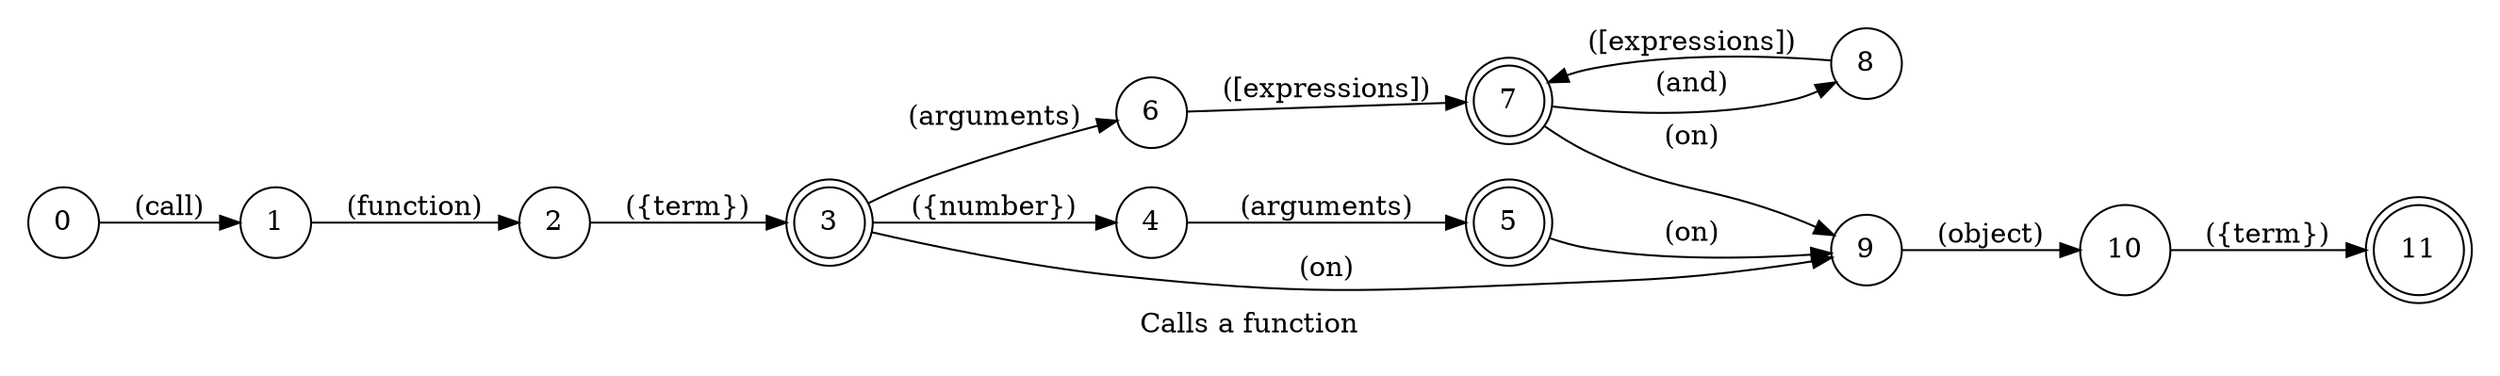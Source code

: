 digraph function_call {
    id="function_call";
    label="Calls a function";
    lang="en-US";
    langName="English";
    pad="0.2";
    rankdir=LR;
    priority="2";
    node[shape=doublecircle]; 3 5 7 11;
    node[shape=circle];

    0 -> 1 [label="(call)"];
    1 -> 2 [label="(function)"];
    2 -> 3 [label="({term})", store=functionName];
    3 -> 4 [label="({number})", store=argsNumber];
    4 -> 5 [label="(arguments)"];
    3 -> 6 [label="(arguments)"];
    6 -> 7 [label="([expressions])", store=args];
    7 -> 8 [label="(and)"];
    8 -> 7 [label="([expressions])", store=args];
    {3 5 7} -> 9 [label="(on)"];
    9 -> 10 [label="(object)"];
    10 -> 11 [label="({term})", store=caller];

    title="Calls a function";
    desc="Calls a function with the specified arguments in the desired caller";
}